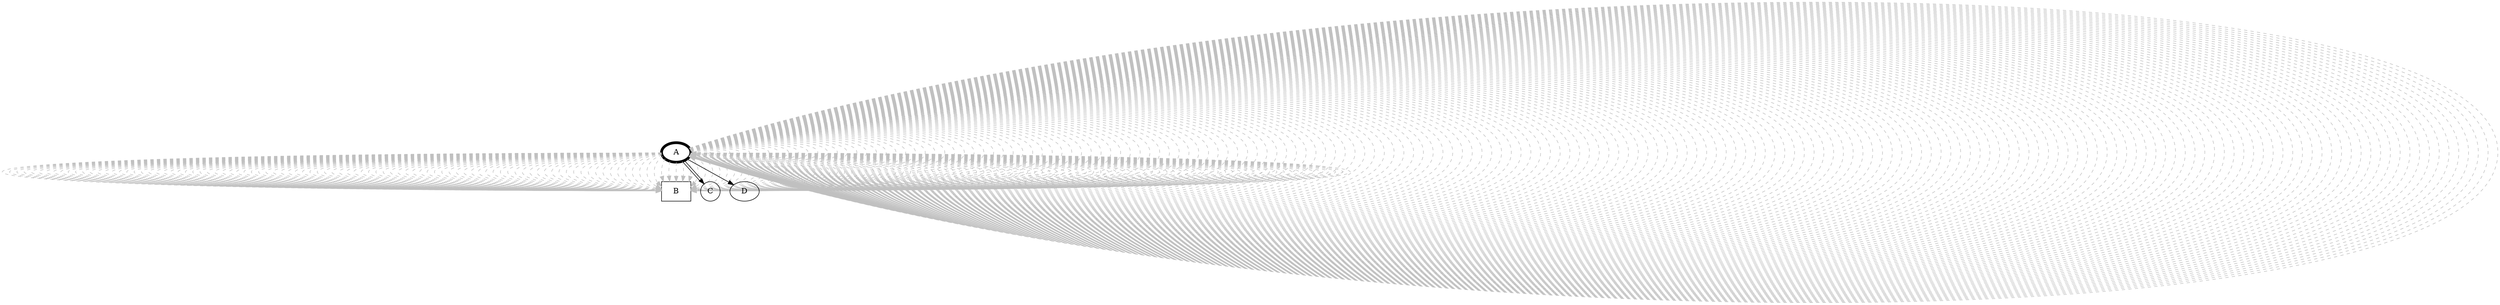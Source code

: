 digraph test1 {


  A [penwidth=5, arrowhead=none]
  B [shape=box]
  C [shape=circle]

  A -> B [style=dashed, color=grey]
  A ->  A -> B [style=dashed, color=grey]
  A ->  A -> B [style=dashed, color=grey]
  A ->  A -> B [style=dashed, color=grey]
  A ->  A -> B [style=dashed, color=grey]
  A ->  A -> B [style=dashed, color=grey]
  A ->  A -> B [style=dashed, color=grey]
  A ->  A -> B [style=dashed, color=grey]
  A ->  A -> B [style=dashed, color=grey]
  A ->  A -> B [style=dashed, color=grey]
  A ->  A -> B [style=dashed, color=grey]
  A ->  A -> B [style=dashed, color=grey]
  A ->  A -> B [style=dashed, color=grey]
  A ->  A -> B [style=dashed, color=grey]
  A ->  A -> B [style=dashed, comor=grshed, color=grey]
  A ->  A -> B [style=dashed, color=grey]
  A ->  A -> B [style=dashed, color=grey]
  A ->  A -> B [style=dashed, color=grey]
  A ->  A -> B [style=dashed, color=grey]
  A ->  A -> B [style=dashed, color=grey]
  A ->  A -> B [style=dashed, color=grey]
  A ->  A -> B [style=dashed, color=grey]
  A ->  A -> B [style=dashed, color=grey]
  A ->  A -> B [style=dashed, color=grey]
  A ->  A -> B [style=dashed, color=grey]
  A ->  A -> B [style=dashed, color=grey]
  A ->  A -> B [style=dashed, color=grey]
  A ->  A -> B [style=dashed, color=grey]
  A ->  A -> B [style=dashed, color=grey]
  A ->  A -> B [style=dashed, color=grey]
  A ->  A -> B [style=dashed, color=grey]
  A ->  A -> B [style=dashed, color=grey]
  A ->  A -> B [style=dashed, color=grey]
  A ->  A -> B [style=dashed, color=grey]
  A ->  A -> B [style=dashed, color=grey]
  A ->  A -> B [style=dashed, color=grey]
  A ->  A -> B [style=dashed, color=grey]
  A ->  A -> B [style=dashed, color=grey]
  A ->  A -> B [style=dashed, color=grey]
  A ->  A -> B [style=dashed, color=grey]
  A ->  A -> B [style=dashed, color=grey]
  A ->  A -> B [style=dashed, color=grey]
  A ->  A -> B [style=dashed, color=grey]
  A ->  A -> B [style=dashed, color=grey]
  A ->  A -> B [style=dashed, color=grey]
  A ->  A -> B [style=dashed, color=grey]
  A ->  A -> B [style=dashed, color=grey]
  A ->  A -> B [style=dashed, color=grey]
  A ->  A -> B [style=dashed, color=grey]
  A ->  A -> B [style=dashed, color=grey]
  A ->  A -> B [style=dashed, color=grey]
  A ->  A -> B [style=dashed, color=grey]
  A ->  A -> B [style=dashed, color=grey]
  A ->  A -> B [style=dashed, color=grey]
  A ->  A -> B [style=dashed, color=grey]
  A ->  A -> B [style=dashed, color=grey]
  A ->  A -> B [style=dashed, color=grey]
  A ->  A -> B [style=dashed, color=grey]
  A ->  A -> B [style=dashed, color=grey]
  A ->  A -> B [style=dashed, color=grey]
  A ->  A -> B [style=dashed, color=grey]
  A ->  A -> B [style=dashed, color=grey]
  A ->  A -> B [style=dashed, color=grey]
  A ->  A -> B [style=dashed, color=grey]
  A ->  A -> B [style=dashed, color=grey]
  A ->  A -> B [style=dashed, color=grey]
  A ->  A -> B [style=dashed, color=grey]
  A ->  A -> B [style=dashed, color=grey]
  A ->  A -> B [style=dashed, color=grey]
  A ->  A -> B [style=dashed, color=grey]
  A ->  A -> B [style=dashed, color=grey]
  A ->  A -> B [style=dashed, color=grey]
  A ->  A -> B [style=dashed, color=grey]
  A ->  A -> B [style=dashed, color=grey]
  A ->  A ->  A -> B [style=dashed, color=grey]
  A ->  A -> B [style=dashed, color=grey]
  A ->  A -> B [style=dashed, color=grey]
  A ->  A -> B [style=dashed, color=grey]
  A ->  A -> B [style=dashed, color=grey]
  A ->  A -> B [style=dashed, color=grey]
  A ->  A -> B [style=dashed, color=grey]
  A ->  A -> B [style=dashed, color=grey]
  A ->  A -> B [style=dashed, color=grey]
  A ->  A -> B [style=dashed, color=grey]
  A ->  A -> B [style=dashed, color=grey]
  A ->  A -> B [style=dashed, color=grey]
  A ->  A -> B [style=dashed, color=grey]
  A ->  A -> B [style=dashed, color=grey]
  A ->  A -> B [style=dashed, color=grey]
  A ->  A -> B [style=dashed, color=grey]
  A ->  A -> B [style=dashed, color=grey]
  A ->  A -> B [style=dashed, color=grey]
  A ->  A -> B [style=dashed, color=grey]
  A ->  A -> B [style=dashed, color=grey]
  A ->  A -> B [style=dashed, color=grey]
  A ->  A -> B [style=dashed, color=grey]
  A ->  A -> B [style=dashed, color=grey]
  A ->  A -> B [style=dashed, color=grey]
  A ->  A -> B [style=dashed, color=grey]
  A ->  A -> B [style=dashed, color=grey]
  A ->  A -> B [style=dashed, color=grey]
  A ->  A -> B [style=dashed, color=grey]
  A ->  A -> B [style=dashed, color=grey]
  A ->  A -> B [style=dashed, color=grey]
  A ->  A -> B [style=dashed, color=grey]
  A ->  A -> B [style=dashed, color=grey]
  A ->  A -> B [style=dashed, color=grey]
  A ->  A -> B [style=dashed, color=grey]
  A ->  A -> B [style=dashed, color=grey]
  A ->  A -> B [style=dashed, color=grey]
  A ->  A -> B [style=dashed, color=grey]
  A ->  A -> B [style=dashed, color=grey]
  A ->  A -> B [style=dashed, color=grey]
  A ->  A -> B [style=dashed, color=grey]
  A ->  A -> B [style=dashed, color=grey]
  A ->  A -> B [style=dashed, color=grey]
  A ->  A -> B [style=dashed, color=grey]
  A ->  A -> B [style=dashed, color=grey]
  A ->  A -> B [style=dashed, color=grey]
  A ->  A -> B [style=dashed, color=grey]
  A ->  A -> B [style=dashed, color=grey]
  A ->  A -> B [style=dashed, color=grey]
  A ->  A -> B [style=dashed, color=grey]
  A ->  A -> B [style=dashed, color=grey]
  A ->  A -> B [style=dashed, color=grey]
  A ->  A -> B [style=dashed, color=grey]
  A ->  A -> B [style=dashed, color=grey]
  A ->  A -> B [style=dashed, color=grey]
  A ->  A -> B [style=dashed, color=grey]
  A ->  A -> B [style=dashed, color=grey]
  A ->  A -> B [style=dashed, color=grey]
  A ->  A -> B [style=dashed, color=grey]
  A ->  A -> B [style=dashed, color=grey]
  A ->  A -> B [style=dashed, color=grey]
  A ->  A -> B [style=dashed, color=grey]
  A ->  A -> B [style=dashed, color=grey]
  A ->  A -> B [style=dashed, color=grey]
  A ->  A -> B [style=dashed, color=grey]
  A ->  A -> B [style=dashed, color=grey]
  A ->  A -> B [style=dashed, color=grey]
  A ->  A -> B [style=dashed, color=grey]
  A ->  A -> B [style=dashed, color=grey]
  A ->  A -> B [style=dashed, color=grey]
  A ->  A -> B [style=dashed, color=grey]
  A ->  A -> B [style=dashed, color=grey]
  A ->  A -> B [style=dashed, color=grey]
  A ->  A -> B [style=dashed, color=grey]
  A ->  A -> B [style=dashed, color=grey]
  A ->  A -> B [style=dashed, color=grey]
  A ->  A -> B [style=dashed, color=grey]
  A ->  A -> B [style=dashed, color=grey]
  A ->  A -> B [style=dashed, color=grey]
  A ->  A -> B [style=dashed, color=grey]
  A ->  A -> B [style=dashed, color=grey]
  A ->  A -> B [style=dashed, color=grey]
  A ->  A -> B [style=dashed, color=grey]
  A ->  A -> B [style=dashed, color=grey]
  A ->  A -> B [style=dashed, color=grey]
  A ->  A -> B [style=dashed, color=grey]
  A ->  A -> B [style=dashed, color=grey]
  A ->  A -> B [style=dashed, color=grey]
  A ->  A -> B [style=dashed, color=grey]
  A ->  A -> B [style=dashed, color=grey]
  A ->  A -> B [style=dashed, color=grey]
  A ->  A -> B [style=dashed, color=grey]
  A ->  A -> B [style=dashed, color=grey]
  A ->  A -> B [style=dashed, color=grey]
  A ->  A -> B [style=dashed, color=grey]
  A ->  A -> B [style=dashed, color=grey]
  A ->  A -> B [style=dashed, color=grey]
  A ->  A -> B [style=dashed, color=grey]
  A ->  A -> B [style=dashed, color=grey]
  A ->  A -> B [style=dashed, color=grey]
  A ->  A -> B [style=dashed, color=grey]
  A ->  A -> B [style=dashed, color=grey]
  A ->  A -> B [style=dashed, color=grey]
  A ->  A -> B [style=dashed, color=grey]
  A ->  A -> B [style=dashed, color=grey]
  A ->  A -> B [style=dashed, color=grey]
  A ->  A -> B [style=dashed, color=grey]
  A ->  A -> B [style=dashed, color=grey]
  A ->  A -> B [style=dashed, color=grey]
  A ->  A -> B [style=dashed, color=grey]
  A ->  A -> B [style=dashed, color=grey]
  A ->  A -> B [style=dashed, color=grey]
  A -> C [color="black:invis:black"]
  A -> D [shape=diamond]

}
